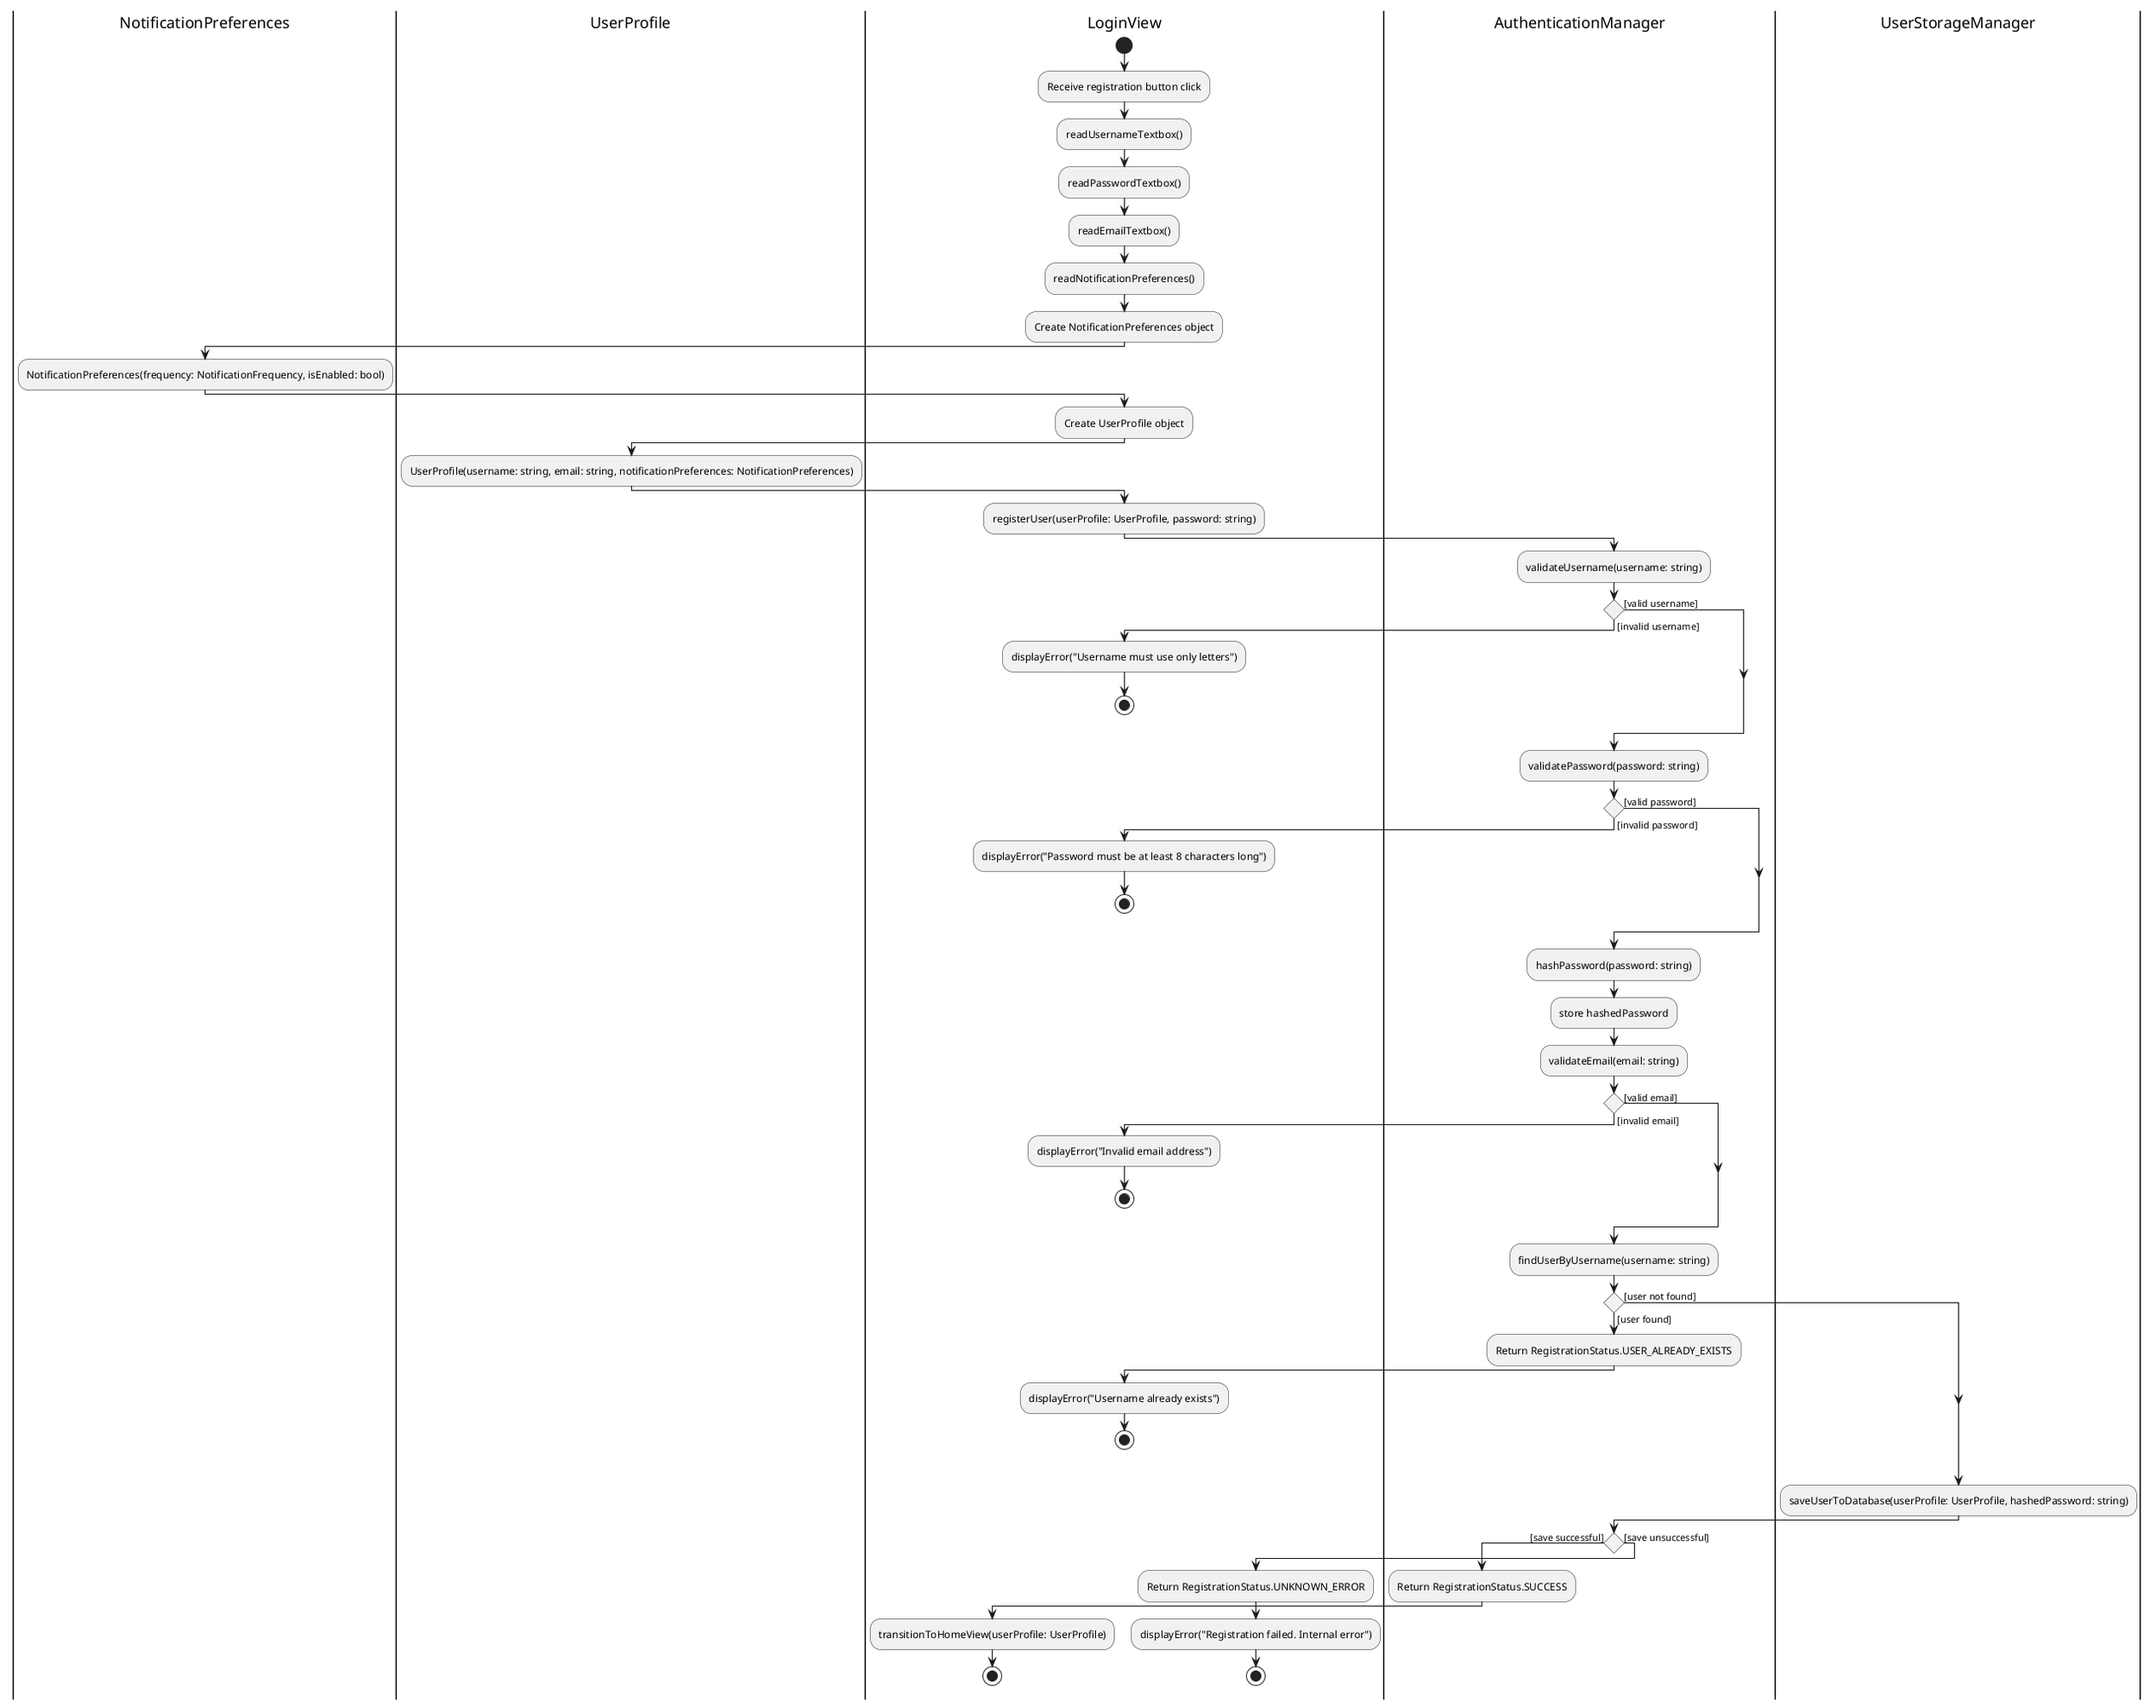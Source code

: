 @startuml Activity Diagram - User Profile Creation and Management

|NotificationPreferences|
|UserProfile|
|LoginView|
start
:Receive registration button click;
:readUsernameTextbox();
:readPasswordTextbox();
:readEmailTextbox();
:readNotificationPreferences();
:Create NotificationPreferences object;
|NotificationPreferences|
:NotificationPreferences(frequency: NotificationFrequency, isEnabled: bool);
|LoginView|
:Create UserProfile object;
|UserProfile|
:UserProfile(username: string, email: string, notificationPreferences: NotificationPreferences);

|LoginView|
:registerUser(userProfile: UserProfile, password: string);

|AuthenticationManager|
:validateUsername(username: string);
if () then ([invalid username])
|LoginView|
    :displayError("Username must use only letters");
    stop
else ([valid username])
endif

|AuthenticationManager|
:validatePassword(password: string);
if () then ([invalid password])
|LoginView|
    :displayError("Password must be at least 8 characters long");
    stop
else ([valid password])
endif

|AuthenticationManager|
:hashPassword(password: string);
:store hashedPassword;
:validateEmail(email: string);
if () then ([invalid email])
|LoginView|
    :displayError("Invalid email address");
    stop
else ([valid email])
endif

|AuthenticationManager|
:findUserByUsername(username: string);
if () then ([user found])
|AuthenticationManager|
    :Return RegistrationStatus.USER_ALREADY_EXISTS;
|LoginView|
    :displayError("Username already exists");
    stop
else ([user not found])
endif

|UserStorageManager|
:saveUserToDatabase(userProfile: UserProfile, hashedPassword: string);
|AuthenticationManager|
if () then ([save successful])
    :Return RegistrationStatus.SUCCESS;
|LoginView|
    :transitionToHomeView(userProfile: UserProfile);
    stop
else ([save unsuccessful])
    :Return RegistrationStatus.UNKNOWN_ERROR;
|LoginView|
    :displayError("Registration failed. Internal error");
    stop
endif

@enduml
